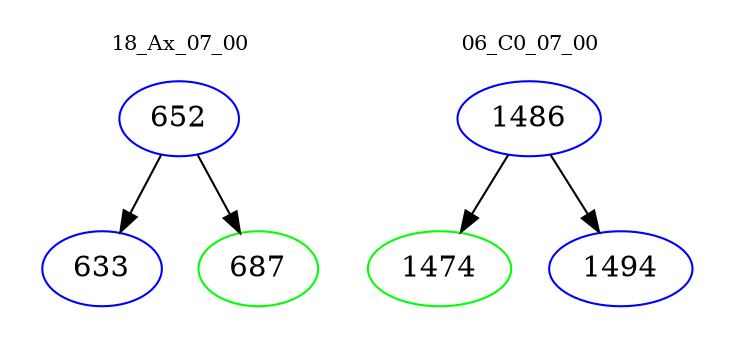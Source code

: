 digraph{
subgraph cluster_0 {
color = white
label = "18_Ax_07_00";
fontsize=10;
T0_652 [label="652", color="blue"]
T0_652 -> T0_633 [color="black"]
T0_633 [label="633", color="blue"]
T0_652 -> T0_687 [color="black"]
T0_687 [label="687", color="green"]
}
subgraph cluster_1 {
color = white
label = "06_C0_07_00";
fontsize=10;
T1_1486 [label="1486", color="blue"]
T1_1486 -> T1_1474 [color="black"]
T1_1474 [label="1474", color="green"]
T1_1486 -> T1_1494 [color="black"]
T1_1494 [label="1494", color="blue"]
}
}
